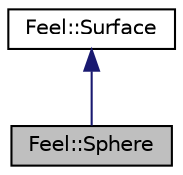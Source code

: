 digraph "Feel::Sphere"
{
 // LATEX_PDF_SIZE
  edge [fontname="Helvetica",fontsize="10",labelfontname="Helvetica",labelfontsize="10"];
  node [fontname="Helvetica",fontsize="10",shape=record];
  Node1 [label="Feel::Sphere",height=0.2,width=0.4,color="black", fillcolor="grey75", style="filled", fontcolor="black",tooltip="This class defines a sphere."];
  Node2 -> Node1 [dir="back",color="midnightblue",fontsize="10",style="solid",fontname="Helvetica"];
  Node2 [label="Feel::Surface",height=0.2,width=0.4,color="black", fillcolor="white", style="filled",URL="$classFeel_1_1Surface.html",tooltip="This class defines a surface."];
}
